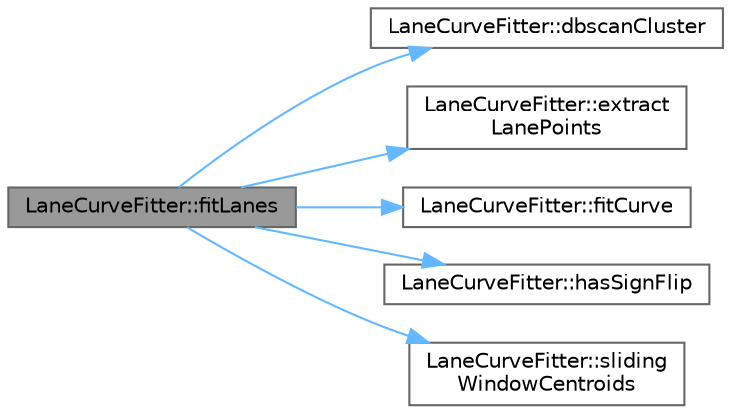 digraph "LaneCurveFitter::fitLanes"
{
 // LATEX_PDF_SIZE
  bgcolor="transparent";
  edge [fontname=Helvetica,fontsize=10,labelfontname=Helvetica,labelfontsize=10];
  node [fontname=Helvetica,fontsize=10,shape=box,height=0.2,width=0.4];
  rankdir="LR";
  Node1 [id="Node000001",label="LaneCurveFitter::fitLanes",height=0.2,width=0.4,color="gray40", fillcolor="grey60", style="filled", fontcolor="black",tooltip=" "];
  Node1 -> Node2 [id="edge1_Node000001_Node000002",color="steelblue1",style="solid",tooltip=" "];
  Node2 [id="Node000002",label="LaneCurveFitter::dbscanCluster",height=0.2,width=0.4,color="grey40", fillcolor="white", style="filled",URL="$classLaneCurveFitter.html#a032ebe98cdc1db52f6c6dde09e865851",tooltip=" "];
  Node1 -> Node3 [id="edge2_Node000001_Node000003",color="steelblue1",style="solid",tooltip=" "];
  Node3 [id="Node000003",label="LaneCurveFitter::extract\lLanePoints",height=0.2,width=0.4,color="grey40", fillcolor="white", style="filled",URL="$classLaneCurveFitter.html#ab6c8a3a4a0875dbe78eb320c7a5fdb8e",tooltip=" "];
  Node1 -> Node4 [id="edge3_Node000001_Node000004",color="steelblue1",style="solid",tooltip=" "];
  Node4 [id="Node000004",label="LaneCurveFitter::fitCurve",height=0.2,width=0.4,color="grey40", fillcolor="white", style="filled",URL="$classLaneCurveFitter.html#a74902c15dada9eb976a9d853dc88b4b6",tooltip=" "];
  Node1 -> Node5 [id="edge4_Node000001_Node000005",color="steelblue1",style="solid",tooltip=" "];
  Node5 [id="Node000005",label="LaneCurveFitter::hasSignFlip",height=0.2,width=0.4,color="grey40", fillcolor="white", style="filled",URL="$classLaneCurveFitter.html#ae1e25b91ea605440821ce3128f756232",tooltip=" "];
  Node1 -> Node6 [id="edge5_Node000001_Node000006",color="steelblue1",style="solid",tooltip=" "];
  Node6 [id="Node000006",label="LaneCurveFitter::sliding\lWindowCentroids",height=0.2,width=0.4,color="grey40", fillcolor="white", style="filled",URL="$classLaneCurveFitter.html#a8fbb3f693fb606301588b2ca16a0cad8",tooltip=" "];
}
